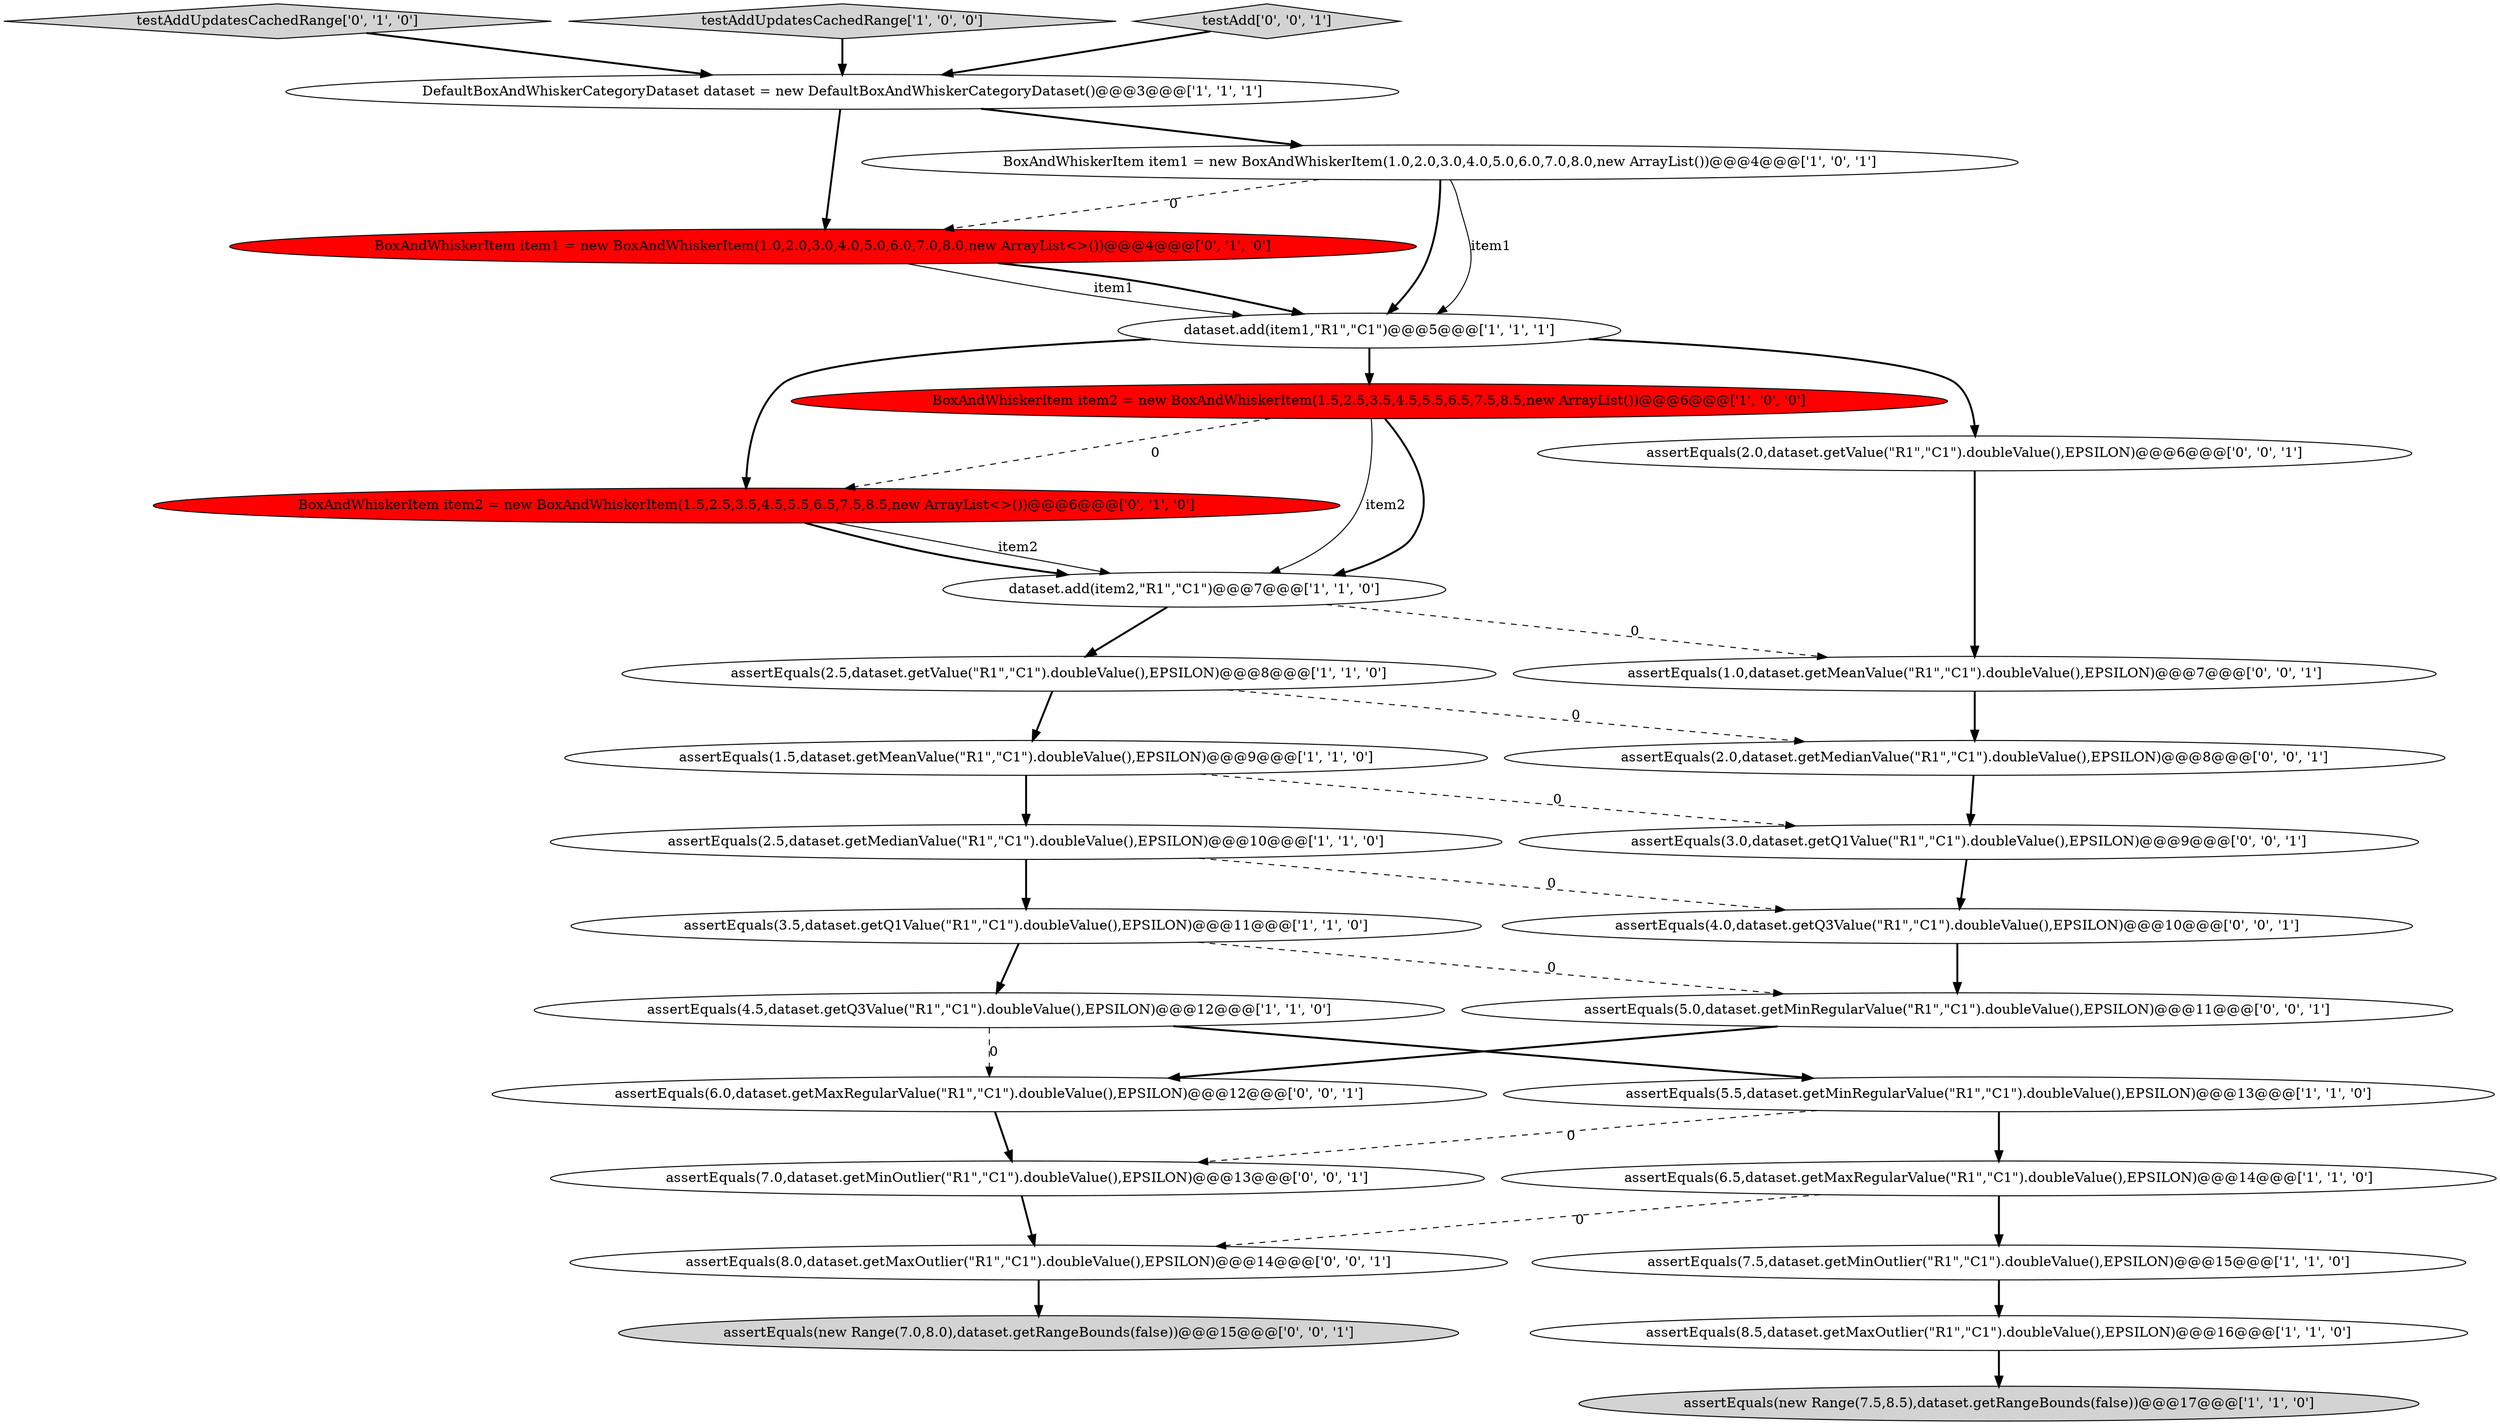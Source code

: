 digraph {
8 [style = filled, label = "dataset.add(item2,\"R1\",\"C1\")@@@7@@@['1', '1', '0']", fillcolor = white, shape = ellipse image = "AAA0AAABBB1BBB"];
17 [style = filled, label = "testAddUpdatesCachedRange['0', '1', '0']", fillcolor = lightgray, shape = diamond image = "AAA0AAABBB2BBB"];
21 [style = filled, label = "assertEquals(8.0,dataset.getMaxOutlier(\"R1\",\"C1\").doubleValue(),EPSILON)@@@14@@@['0', '0', '1']", fillcolor = white, shape = ellipse image = "AAA0AAABBB3BBB"];
27 [style = filled, label = "assertEquals(7.0,dataset.getMinOutlier(\"R1\",\"C1\").doubleValue(),EPSILON)@@@13@@@['0', '0', '1']", fillcolor = white, shape = ellipse image = "AAA0AAABBB3BBB"];
0 [style = filled, label = "assertEquals(1.5,dataset.getMeanValue(\"R1\",\"C1\").doubleValue(),EPSILON)@@@9@@@['1', '1', '0']", fillcolor = white, shape = ellipse image = "AAA0AAABBB1BBB"];
1 [style = filled, label = "BoxAndWhiskerItem item2 = new BoxAndWhiskerItem(1.5,2.5,3.5,4.5,5.5,6.5,7.5,8.5,new ArrayList())@@@6@@@['1', '0', '0']", fillcolor = red, shape = ellipse image = "AAA1AAABBB1BBB"];
14 [style = filled, label = "assertEquals(new Range(7.5,8.5),dataset.getRangeBounds(false))@@@17@@@['1', '1', '0']", fillcolor = lightgray, shape = ellipse image = "AAA0AAABBB1BBB"];
2 [style = filled, label = "assertEquals(3.5,dataset.getQ1Value(\"R1\",\"C1\").doubleValue(),EPSILON)@@@11@@@['1', '1', '0']", fillcolor = white, shape = ellipse image = "AAA0AAABBB1BBB"];
11 [style = filled, label = "dataset.add(item1,\"R1\",\"C1\")@@@5@@@['1', '1', '1']", fillcolor = white, shape = ellipse image = "AAA0AAABBB1BBB"];
29 [style = filled, label = "assertEquals(3.0,dataset.getQ1Value(\"R1\",\"C1\").doubleValue(),EPSILON)@@@9@@@['0', '0', '1']", fillcolor = white, shape = ellipse image = "AAA0AAABBB3BBB"];
10 [style = filled, label = "DefaultBoxAndWhiskerCategoryDataset dataset = new DefaultBoxAndWhiskerCategoryDataset()@@@3@@@['1', '1', '1']", fillcolor = white, shape = ellipse image = "AAA0AAABBB1BBB"];
25 [style = filled, label = "assertEquals(5.0,dataset.getMinRegularValue(\"R1\",\"C1\").doubleValue(),EPSILON)@@@11@@@['0', '0', '1']", fillcolor = white, shape = ellipse image = "AAA0AAABBB3BBB"];
18 [style = filled, label = "BoxAndWhiskerItem item2 = new BoxAndWhiskerItem(1.5,2.5,3.5,4.5,5.5,6.5,7.5,8.5,new ArrayList<>())@@@6@@@['0', '1', '0']", fillcolor = red, shape = ellipse image = "AAA1AAABBB2BBB"];
16 [style = filled, label = "BoxAndWhiskerItem item1 = new BoxAndWhiskerItem(1.0,2.0,3.0,4.0,5.0,6.0,7.0,8.0,new ArrayList<>())@@@4@@@['0', '1', '0']", fillcolor = red, shape = ellipse image = "AAA1AAABBB2BBB"];
9 [style = filled, label = "assertEquals(8.5,dataset.getMaxOutlier(\"R1\",\"C1\").doubleValue(),EPSILON)@@@16@@@['1', '1', '0']", fillcolor = white, shape = ellipse image = "AAA0AAABBB1BBB"];
3 [style = filled, label = "assertEquals(7.5,dataset.getMinOutlier(\"R1\",\"C1\").doubleValue(),EPSILON)@@@15@@@['1', '1', '0']", fillcolor = white, shape = ellipse image = "AAA0AAABBB1BBB"];
19 [style = filled, label = "assertEquals(1.0,dataset.getMeanValue(\"R1\",\"C1\").doubleValue(),EPSILON)@@@7@@@['0', '0', '1']", fillcolor = white, shape = ellipse image = "AAA0AAABBB3BBB"];
24 [style = filled, label = "assertEquals(2.0,dataset.getValue(\"R1\",\"C1\").doubleValue(),EPSILON)@@@6@@@['0', '0', '1']", fillcolor = white, shape = ellipse image = "AAA0AAABBB3BBB"];
28 [style = filled, label = "assertEquals(new Range(7.0,8.0),dataset.getRangeBounds(false))@@@15@@@['0', '0', '1']", fillcolor = lightgray, shape = ellipse image = "AAA0AAABBB3BBB"];
5 [style = filled, label = "assertEquals(6.5,dataset.getMaxRegularValue(\"R1\",\"C1\").doubleValue(),EPSILON)@@@14@@@['1', '1', '0']", fillcolor = white, shape = ellipse image = "AAA0AAABBB1BBB"];
26 [style = filled, label = "assertEquals(6.0,dataset.getMaxRegularValue(\"R1\",\"C1\").doubleValue(),EPSILON)@@@12@@@['0', '0', '1']", fillcolor = white, shape = ellipse image = "AAA0AAABBB3BBB"];
13 [style = filled, label = "assertEquals(2.5,dataset.getMedianValue(\"R1\",\"C1\").doubleValue(),EPSILON)@@@10@@@['1', '1', '0']", fillcolor = white, shape = ellipse image = "AAA0AAABBB1BBB"];
6 [style = filled, label = "assertEquals(4.5,dataset.getQ3Value(\"R1\",\"C1\").doubleValue(),EPSILON)@@@12@@@['1', '1', '0']", fillcolor = white, shape = ellipse image = "AAA0AAABBB1BBB"];
7 [style = filled, label = "assertEquals(5.5,dataset.getMinRegularValue(\"R1\",\"C1\").doubleValue(),EPSILON)@@@13@@@['1', '1', '0']", fillcolor = white, shape = ellipse image = "AAA0AAABBB1BBB"];
22 [style = filled, label = "assertEquals(2.0,dataset.getMedianValue(\"R1\",\"C1\").doubleValue(),EPSILON)@@@8@@@['0', '0', '1']", fillcolor = white, shape = ellipse image = "AAA0AAABBB3BBB"];
15 [style = filled, label = "BoxAndWhiskerItem item1 = new BoxAndWhiskerItem(1.0,2.0,3.0,4.0,5.0,6.0,7.0,8.0,new ArrayList())@@@4@@@['1', '0', '1']", fillcolor = white, shape = ellipse image = "AAA0AAABBB1BBB"];
12 [style = filled, label = "assertEquals(2.5,dataset.getValue(\"R1\",\"C1\").doubleValue(),EPSILON)@@@8@@@['1', '1', '0']", fillcolor = white, shape = ellipse image = "AAA0AAABBB1BBB"];
4 [style = filled, label = "testAddUpdatesCachedRange['1', '0', '0']", fillcolor = lightgray, shape = diamond image = "AAA0AAABBB1BBB"];
20 [style = filled, label = "assertEquals(4.0,dataset.getQ3Value(\"R1\",\"C1\").doubleValue(),EPSILON)@@@10@@@['0', '0', '1']", fillcolor = white, shape = ellipse image = "AAA0AAABBB3BBB"];
23 [style = filled, label = "testAdd['0', '0', '1']", fillcolor = lightgray, shape = diamond image = "AAA0AAABBB3BBB"];
5->3 [style = bold, label=""];
4->10 [style = bold, label=""];
17->10 [style = bold, label=""];
8->19 [style = dashed, label="0"];
15->16 [style = dashed, label="0"];
1->8 [style = bold, label=""];
10->15 [style = bold, label=""];
16->11 [style = bold, label=""];
0->13 [style = bold, label=""];
24->19 [style = bold, label=""];
18->8 [style = solid, label="item2"];
11->1 [style = bold, label=""];
2->6 [style = bold, label=""];
13->20 [style = dashed, label="0"];
22->29 [style = bold, label=""];
1->18 [style = dashed, label="0"];
11->24 [style = bold, label=""];
12->0 [style = bold, label=""];
20->25 [style = bold, label=""];
11->18 [style = bold, label=""];
21->28 [style = bold, label=""];
7->27 [style = dashed, label="0"];
3->9 [style = bold, label=""];
29->20 [style = bold, label=""];
26->27 [style = bold, label=""];
7->5 [style = bold, label=""];
15->11 [style = solid, label="item1"];
15->11 [style = bold, label=""];
10->16 [style = bold, label=""];
6->26 [style = dashed, label="0"];
1->8 [style = solid, label="item2"];
25->26 [style = bold, label=""];
12->22 [style = dashed, label="0"];
0->29 [style = dashed, label="0"];
2->25 [style = dashed, label="0"];
9->14 [style = bold, label=""];
23->10 [style = bold, label=""];
16->11 [style = solid, label="item1"];
5->21 [style = dashed, label="0"];
18->8 [style = bold, label=""];
6->7 [style = bold, label=""];
27->21 [style = bold, label=""];
19->22 [style = bold, label=""];
8->12 [style = bold, label=""];
13->2 [style = bold, label=""];
}
